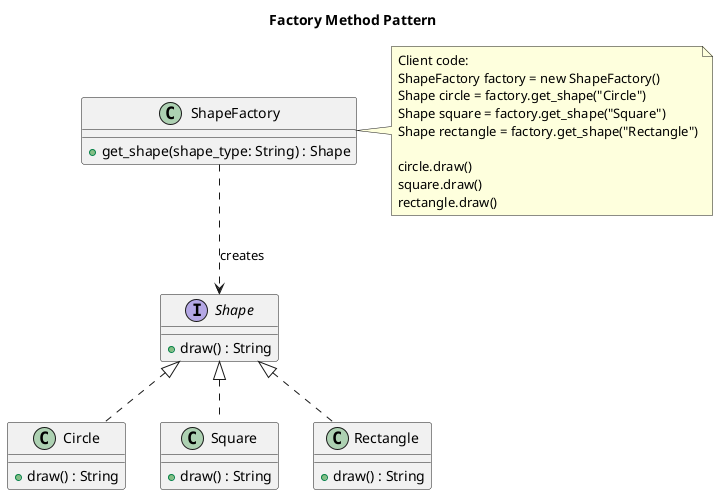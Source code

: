 @startuml

title Factory Method Pattern

' Loosens the coupling between 
' product construction code and product usage code

' Interface for the product
interface Shape {
    +draw() : String
}

' Concrete products implementing the Shape interface
class Circle {
    +draw() : String
}

class Square {
    +draw() : String
}

class Rectangle {
    +draw() : String
}

' Factory class with a method to create objects based on a type
class ShapeFactory {
    +get_shape(shape_type: String) : Shape
}

' Circle, Square and Rectangle implement Shape Interface
Shape <|.. Circle
Shape <|.. Square
Shape <|.. Rectangle

' ShapeFactory creates objects that implement Shape Interface
ShapeFactory ..> Shape : "creates"

' Example of client code using the factory method
note right of ShapeFactory
    Client code:
    ShapeFactory factory = new ShapeFactory()
    Shape circle = factory.get_shape("Circle")
    Shape square = factory.get_shape("Square")
    Shape rectangle = factory.get_shape("Rectangle")
    
    circle.draw()
    square.draw()
    rectangle.draw()
end note

@enduml